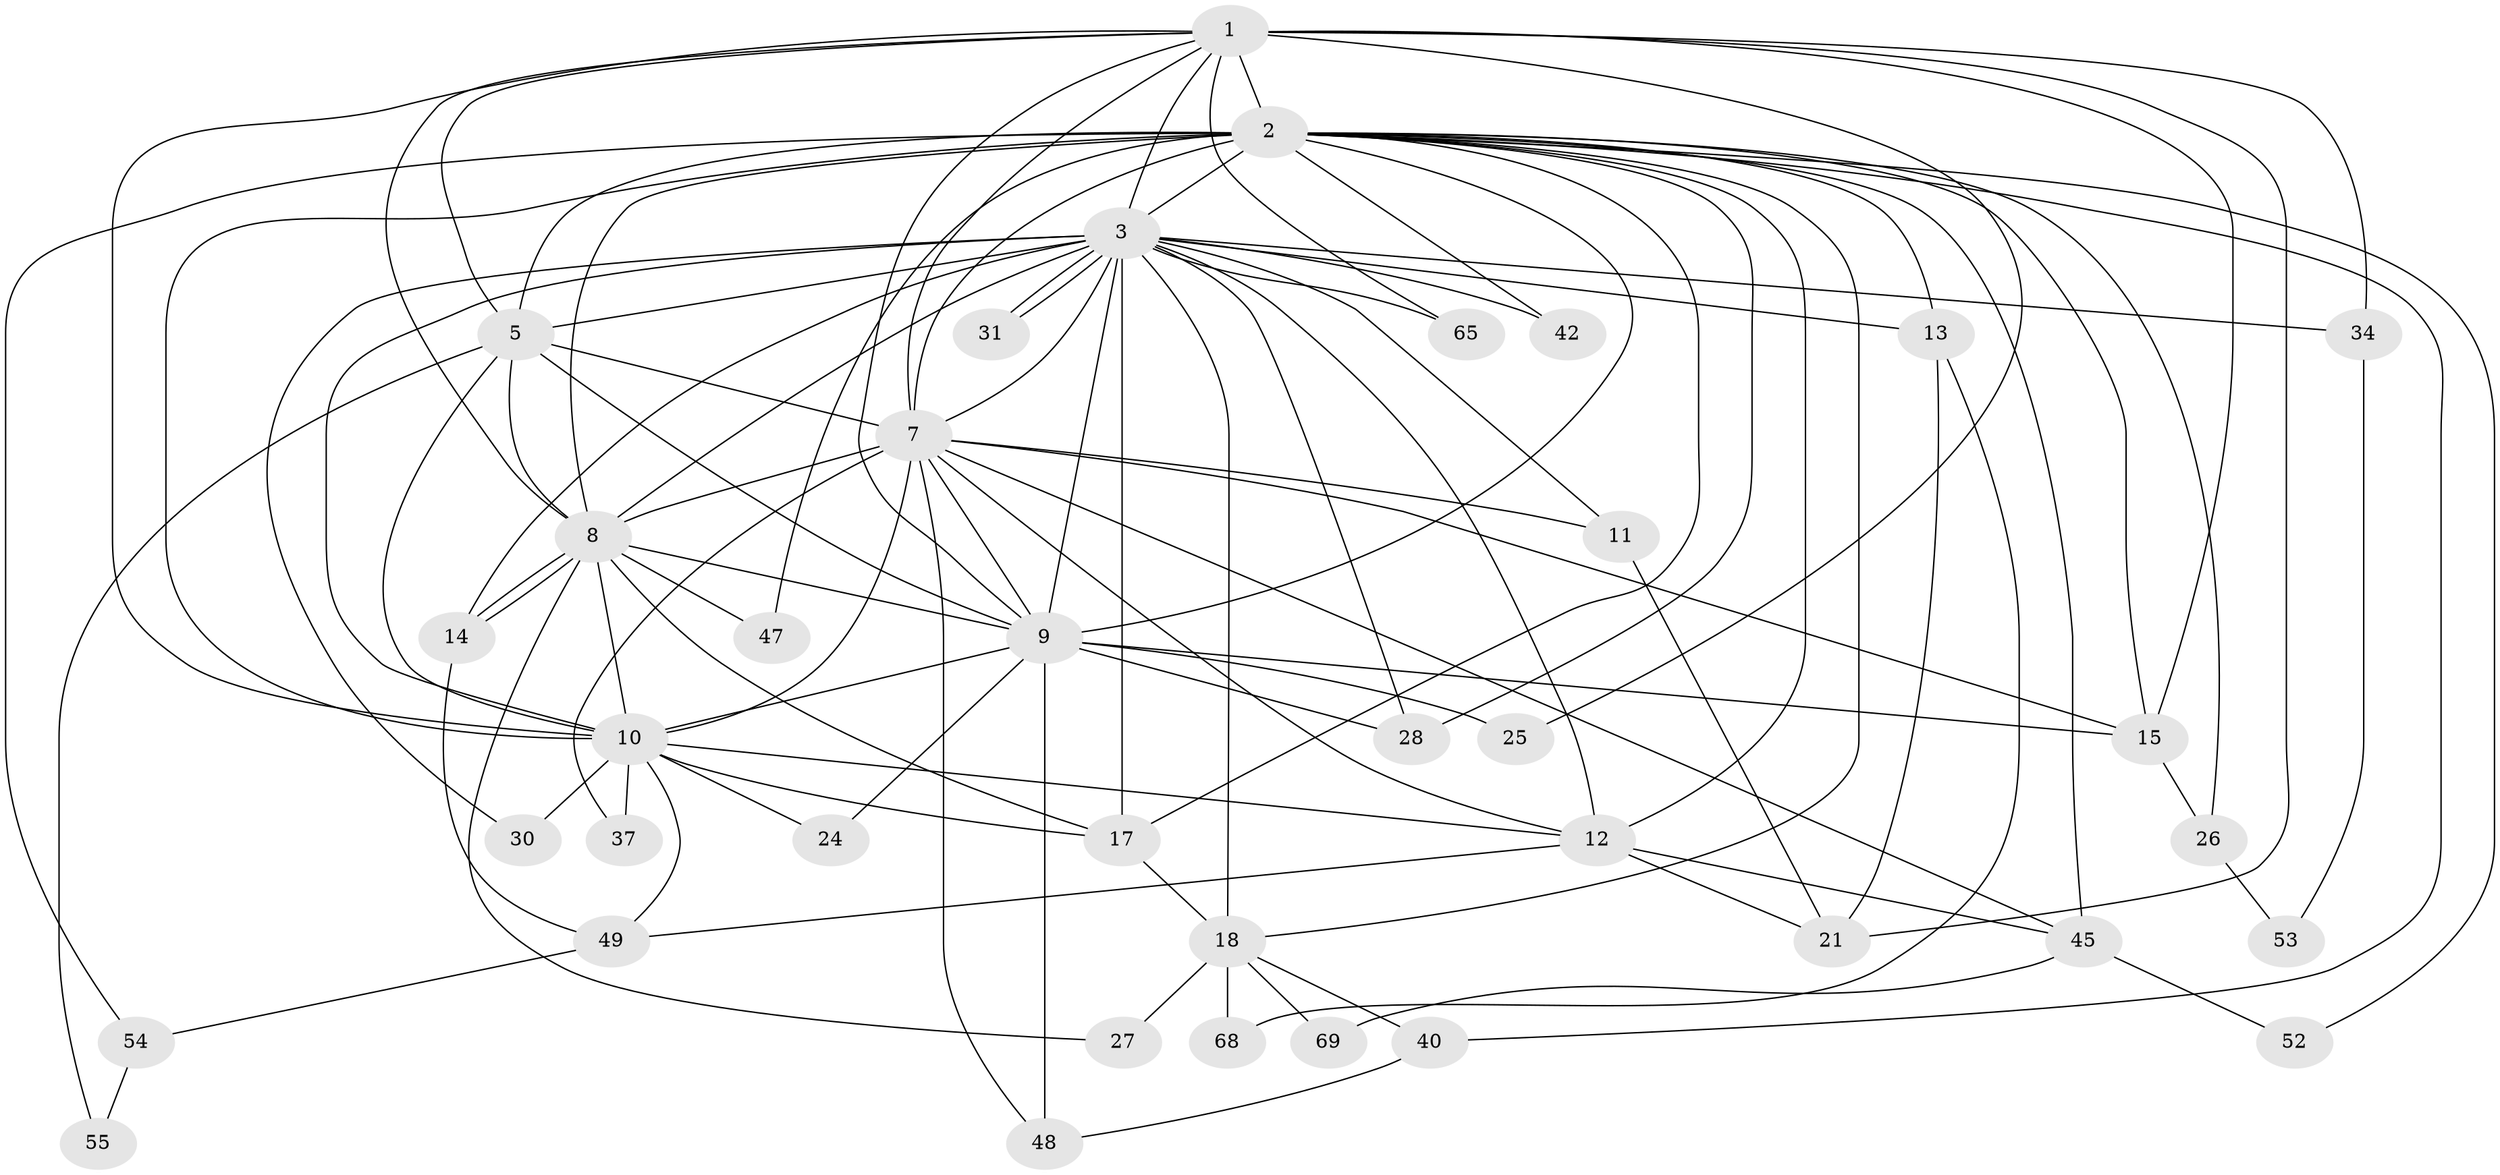 // original degree distribution, {15: 0.013157894736842105, 22: 0.02631578947368421, 20: 0.013157894736842105, 10: 0.013157894736842105, 14: 0.013157894736842105, 19: 0.013157894736842105, 18: 0.039473684210526314, 3: 0.21052631578947367, 8: 0.02631578947368421, 6: 0.013157894736842105, 4: 0.05263157894736842, 5: 0.02631578947368421, 2: 0.5394736842105263}
// Generated by graph-tools (version 1.1) at 2025/14/03/09/25 04:14:18]
// undirected, 38 vertices, 102 edges
graph export_dot {
graph [start="1"]
  node [color=gray90,style=filled];
  1 [super="+32"];
  2 [super="+51+56+4+46+16"];
  3 [super="+35+44+70+60+71+6"];
  5;
  7 [super="+29"];
  8 [super="+72"];
  9 [super="+38"];
  10;
  11;
  12 [super="+41+74"];
  13;
  14 [super="+39+63"];
  15;
  17 [super="+20+22"];
  18;
  21 [super="+64+76"];
  24;
  25;
  26;
  27;
  28;
  30;
  31;
  34 [super="+43"];
  37;
  40 [super="+61"];
  42;
  45 [super="+50"];
  47;
  48;
  49 [super="+62"];
  52;
  53;
  54;
  55;
  65;
  68;
  69;
  1 -- 2 [weight=3];
  1 -- 3 [weight=2];
  1 -- 5;
  1 -- 7;
  1 -- 8;
  1 -- 9;
  1 -- 10;
  1 -- 21;
  1 -- 25;
  1 -- 65;
  1 -- 34 [weight=2];
  1 -- 15;
  2 -- 3 [weight=4];
  2 -- 5 [weight=2];
  2 -- 7 [weight=5];
  2 -- 8 [weight=3];
  2 -- 9 [weight=5];
  2 -- 10 [weight=4];
  2 -- 12;
  2 -- 13 [weight=3];
  2 -- 18;
  2 -- 26;
  2 -- 42;
  2 -- 47;
  2 -- 52;
  2 -- 54;
  2 -- 40;
  2 -- 45;
  2 -- 15;
  2 -- 28;
  2 -- 17;
  3 -- 5 [weight=2];
  3 -- 7 [weight=3];
  3 -- 8 [weight=4];
  3 -- 9 [weight=3];
  3 -- 10 [weight=3];
  3 -- 18 [weight=2];
  3 -- 30;
  3 -- 31;
  3 -- 31;
  3 -- 34;
  3 -- 42;
  3 -- 12 [weight=2];
  3 -- 13;
  3 -- 28;
  3 -- 65;
  3 -- 11;
  3 -- 14;
  3 -- 17;
  5 -- 7;
  5 -- 8;
  5 -- 9;
  5 -- 10;
  5 -- 55;
  7 -- 8;
  7 -- 9;
  7 -- 10;
  7 -- 11;
  7 -- 15;
  7 -- 37;
  7 -- 45;
  7 -- 48;
  7 -- 12;
  8 -- 9;
  8 -- 10;
  8 -- 14 [weight=2];
  8 -- 14;
  8 -- 27;
  8 -- 47;
  8 -- 17;
  9 -- 10;
  9 -- 24;
  9 -- 25;
  9 -- 28;
  9 -- 48;
  9 -- 15;
  10 -- 12;
  10 -- 17;
  10 -- 24;
  10 -- 30;
  10 -- 37;
  10 -- 49;
  11 -- 21;
  12 -- 49;
  12 -- 21;
  12 -- 45;
  13 -- 68;
  13 -- 21;
  14 -- 49;
  15 -- 26;
  17 -- 18;
  18 -- 27;
  18 -- 40;
  18 -- 68;
  18 -- 69;
  26 -- 53;
  34 -- 53;
  40 -- 48;
  45 -- 52;
  45 -- 69;
  49 -- 54;
  54 -- 55;
}
